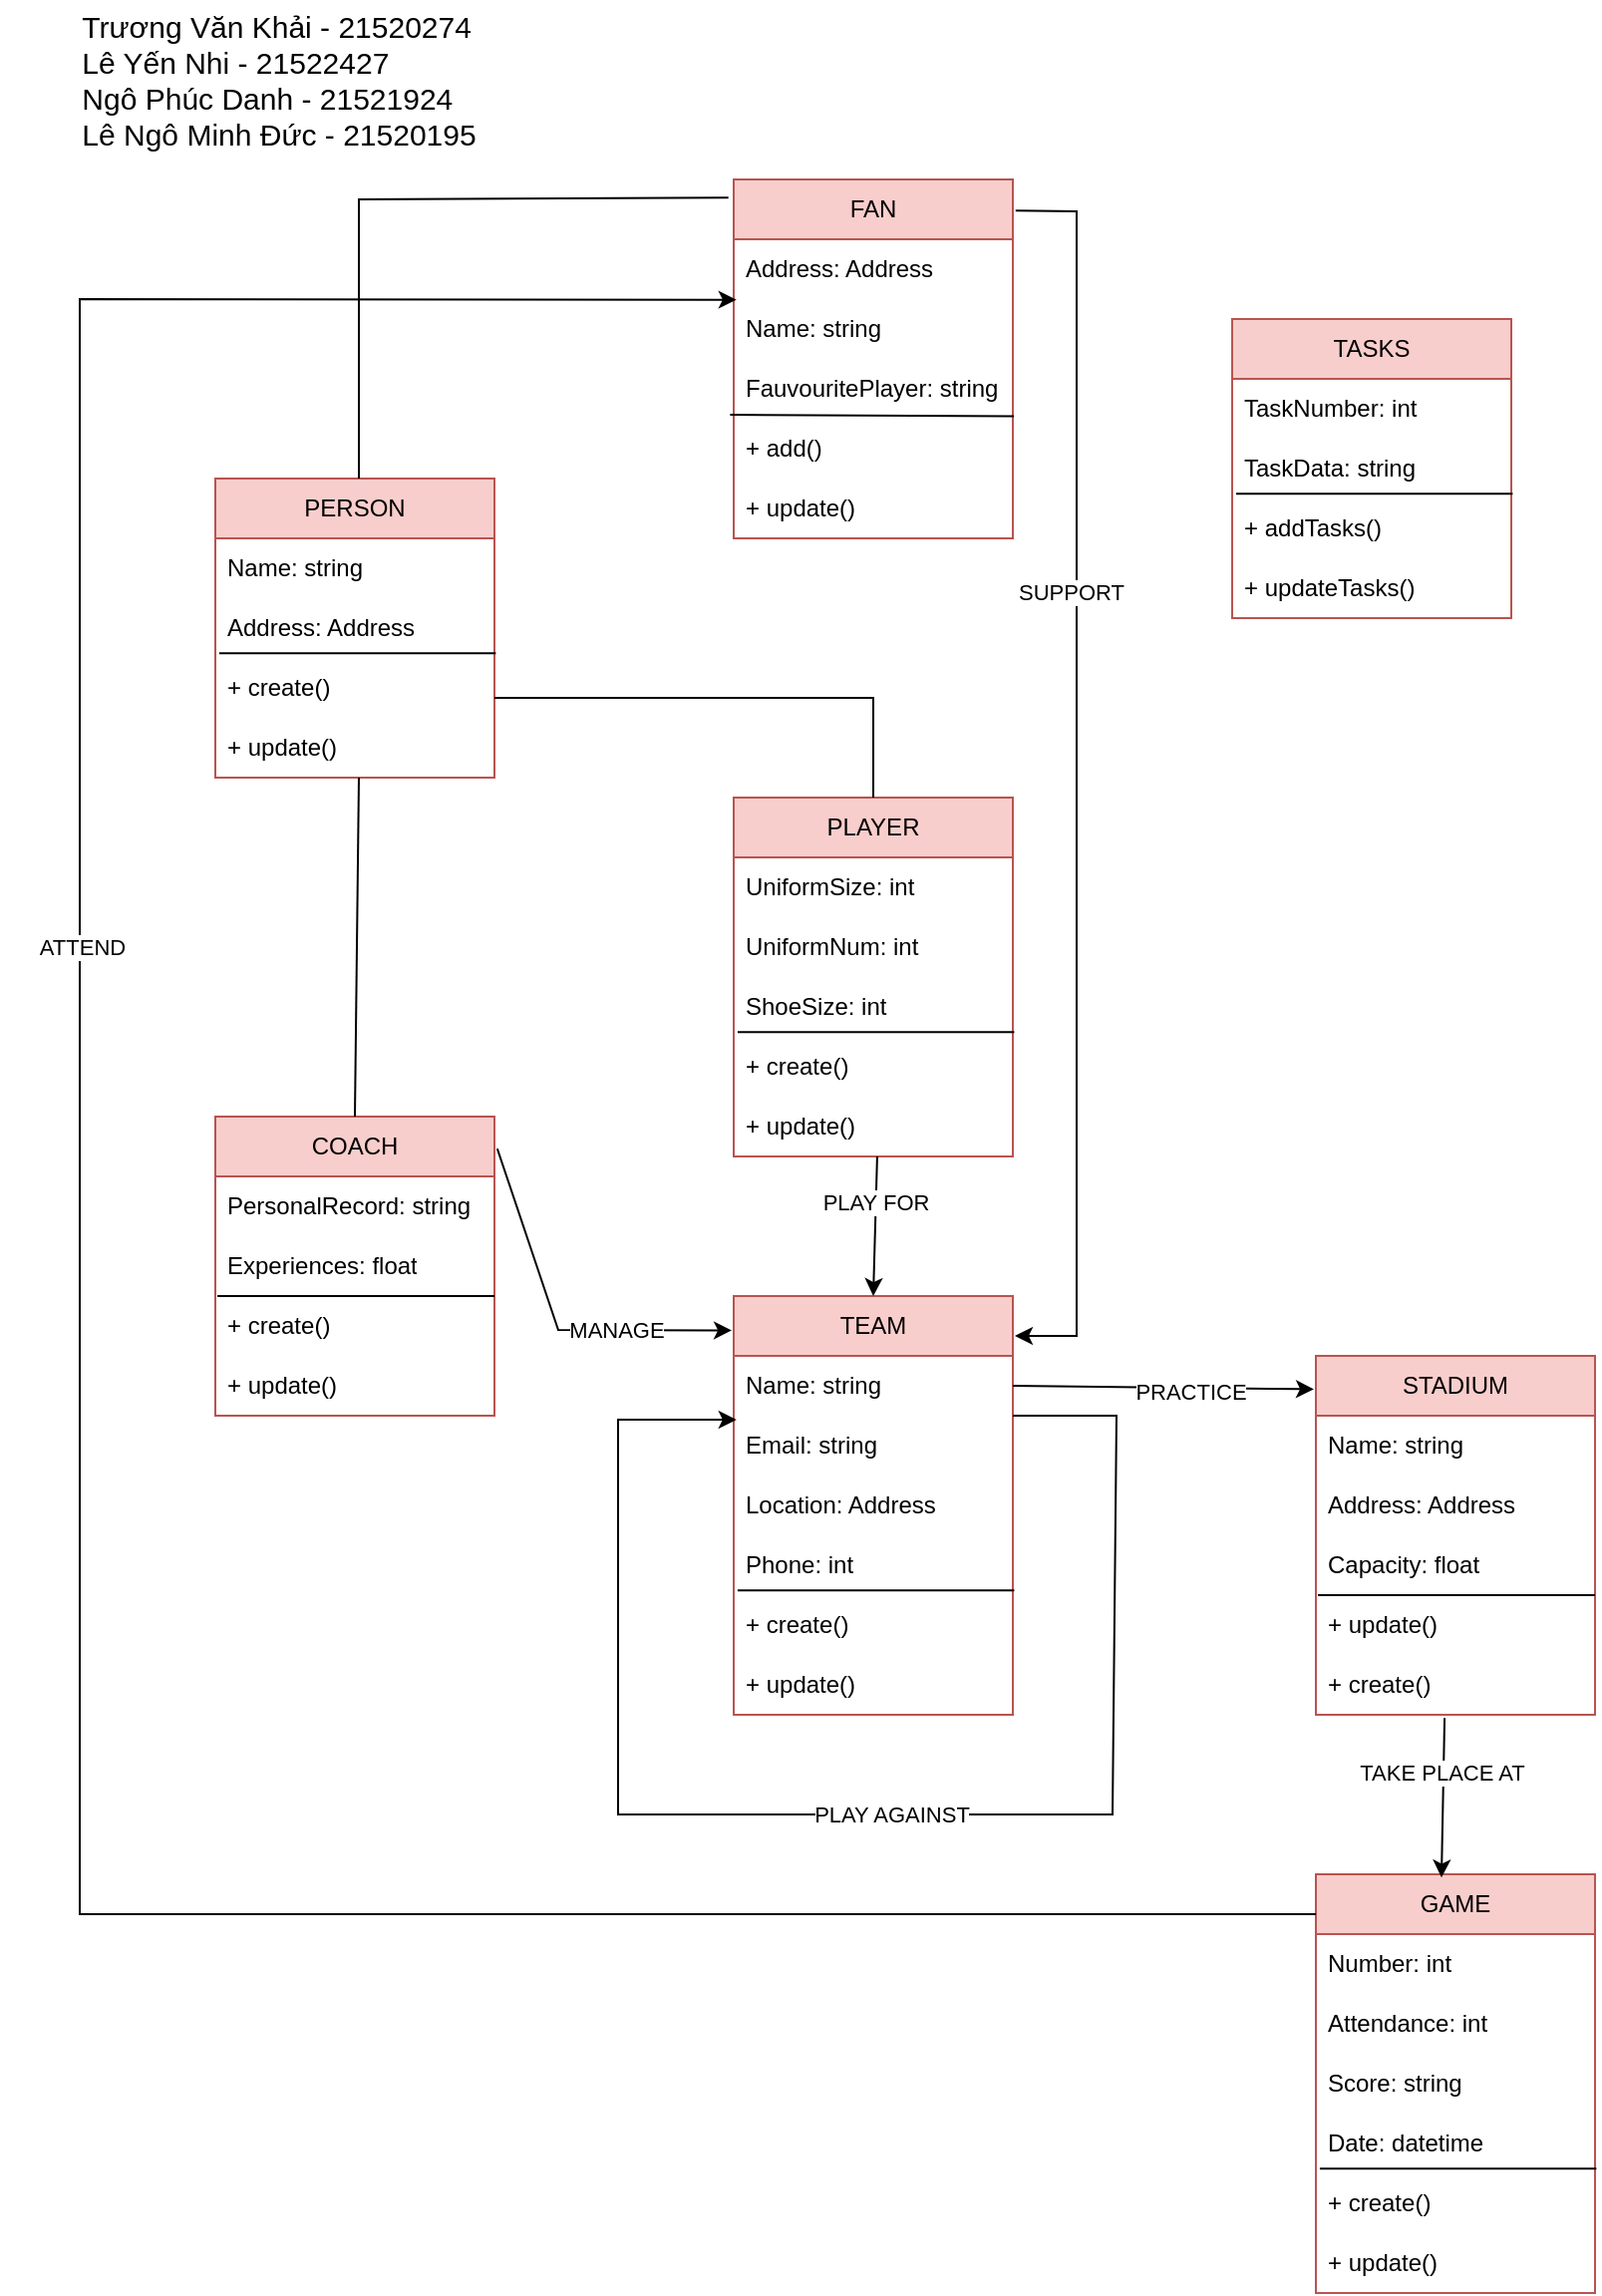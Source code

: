 <mxfile version="21.1.2" type="device">
  <diagram name="Page-1" id="tWQN-asUoCm8YYXKyLHe">
    <mxGraphModel dx="2127" dy="1090" grid="1" gridSize="10" guides="1" tooltips="1" connect="1" arrows="1" fold="1" page="1" pageScale="1" pageWidth="827" pageHeight="1169" math="0" shadow="0">
      <root>
        <mxCell id="0" />
        <mxCell id="1" parent="0" />
        <mxCell id="fKbLTwSa_AMhw6pHvxHb-1" value="PERSON" style="swimlane;fontStyle=0;childLayout=stackLayout;horizontal=1;startSize=30;horizontalStack=0;resizeParent=1;resizeParentMax=0;resizeLast=0;collapsible=1;marginBottom=0;whiteSpace=wrap;html=1;fillColor=#f8cecc;strokeColor=#b85450;" parent="1" vertex="1">
          <mxGeometry x="108" y="240" width="140" height="150" as="geometry" />
        </mxCell>
        <mxCell id="fKbLTwSa_AMhw6pHvxHb-5" value="Name: string" style="text;strokeColor=none;fillColor=none;align=left;verticalAlign=middle;spacingLeft=4;spacingRight=4;overflow=hidden;points=[[0,0.5],[1,0.5]];portConstraint=eastwest;rotatable=0;whiteSpace=wrap;html=1;" parent="fKbLTwSa_AMhw6pHvxHb-1" vertex="1">
          <mxGeometry y="30" width="140" height="30" as="geometry" />
        </mxCell>
        <mxCell id="fKbLTwSa_AMhw6pHvxHb-7" value="Address: Address" style="text;strokeColor=none;fillColor=none;align=left;verticalAlign=middle;spacingLeft=4;spacingRight=4;overflow=hidden;points=[[0,0.5],[1,0.5]];portConstraint=eastwest;rotatable=0;whiteSpace=wrap;html=1;" parent="fKbLTwSa_AMhw6pHvxHb-1" vertex="1">
          <mxGeometry y="60" width="140" height="30" as="geometry" />
        </mxCell>
        <mxCell id="fKbLTwSa_AMhw6pHvxHb-6" value="+ create()" style="text;strokeColor=none;fillColor=none;align=left;verticalAlign=middle;spacingLeft=4;spacingRight=4;overflow=hidden;points=[[0,0.5],[1,0.5]];portConstraint=eastwest;rotatable=0;whiteSpace=wrap;html=1;" parent="fKbLTwSa_AMhw6pHvxHb-1" vertex="1">
          <mxGeometry y="90" width="140" height="30" as="geometry" />
        </mxCell>
        <mxCell id="fKbLTwSa_AMhw6pHvxHb-4" value="+ update()" style="text;strokeColor=none;fillColor=none;align=left;verticalAlign=middle;spacingLeft=4;spacingRight=4;overflow=hidden;points=[[0,0.5],[1,0.5]];portConstraint=eastwest;rotatable=0;whiteSpace=wrap;html=1;" parent="fKbLTwSa_AMhw6pHvxHb-1" vertex="1">
          <mxGeometry y="120" width="140" height="30" as="geometry" />
        </mxCell>
        <mxCell id="fKbLTwSa_AMhw6pHvxHb-16" value="" style="endArrow=none;html=1;rounded=0;exitX=0.014;exitY=-0.078;exitDx=0;exitDy=0;exitPerimeter=0;entryX=1.005;entryY=-0.078;entryDx=0;entryDy=0;entryPerimeter=0;" parent="fKbLTwSa_AMhw6pHvxHb-1" source="fKbLTwSa_AMhw6pHvxHb-6" target="fKbLTwSa_AMhw6pHvxHb-6" edge="1">
          <mxGeometry width="50" height="50" relative="1" as="geometry">
            <mxPoint x="170" y="260" as="sourcePoint" />
            <mxPoint x="220" y="210" as="targetPoint" />
          </mxGeometry>
        </mxCell>
        <mxCell id="fKbLTwSa_AMhw6pHvxHb-8" value="COACH" style="swimlane;fontStyle=0;childLayout=stackLayout;horizontal=1;startSize=30;horizontalStack=0;resizeParent=1;resizeParentMax=0;resizeLast=0;collapsible=1;marginBottom=0;whiteSpace=wrap;html=1;fillColor=#f8cecc;strokeColor=#b85450;" parent="1" vertex="1">
          <mxGeometry x="108" y="560" width="140" height="150" as="geometry" />
        </mxCell>
        <mxCell id="fKbLTwSa_AMhw6pHvxHb-10" value="PersonalRecord: string" style="text;strokeColor=none;fillColor=none;align=left;verticalAlign=middle;spacingLeft=4;spacingRight=4;overflow=hidden;points=[[0,0.5],[1,0.5]];portConstraint=eastwest;rotatable=0;whiteSpace=wrap;html=1;" parent="fKbLTwSa_AMhw6pHvxHb-8" vertex="1">
          <mxGeometry y="30" width="140" height="30" as="geometry" />
        </mxCell>
        <mxCell id="fKbLTwSa_AMhw6pHvxHb-13" value="Experiences: float" style="text;strokeColor=none;fillColor=none;align=left;verticalAlign=middle;spacingLeft=4;spacingRight=4;overflow=hidden;points=[[0,0.5],[1,0.5]];portConstraint=eastwest;rotatable=0;whiteSpace=wrap;html=1;" parent="fKbLTwSa_AMhw6pHvxHb-8" vertex="1">
          <mxGeometry y="60" width="140" height="30" as="geometry" />
        </mxCell>
        <mxCell id="Ky7gmDlUNVWXy1pPphro-2" value="" style="endArrow=none;html=1;rounded=0;exitX=0.014;exitY=-0.078;exitDx=0;exitDy=0;exitPerimeter=0;entryX=1.005;entryY=-0.078;entryDx=0;entryDy=0;entryPerimeter=0;" parent="fKbLTwSa_AMhw6pHvxHb-8" edge="1">
          <mxGeometry width="50" height="50" relative="1" as="geometry">
            <mxPoint x="1" y="90" as="sourcePoint" />
            <mxPoint x="140" y="90" as="targetPoint" />
          </mxGeometry>
        </mxCell>
        <mxCell id="fKbLTwSa_AMhw6pHvxHb-15" value="+ create()" style="text;strokeColor=none;fillColor=none;align=left;verticalAlign=middle;spacingLeft=4;spacingRight=4;overflow=hidden;points=[[0,0.5],[1,0.5]];portConstraint=eastwest;rotatable=0;whiteSpace=wrap;html=1;" parent="fKbLTwSa_AMhw6pHvxHb-8" vertex="1">
          <mxGeometry y="90" width="140" height="30" as="geometry" />
        </mxCell>
        <mxCell id="fKbLTwSa_AMhw6pHvxHb-14" value="+ update()" style="text;strokeColor=none;fillColor=none;align=left;verticalAlign=middle;spacingLeft=4;spacingRight=4;overflow=hidden;points=[[0,0.5],[1,0.5]];portConstraint=eastwest;rotatable=0;whiteSpace=wrap;html=1;" parent="fKbLTwSa_AMhw6pHvxHb-8" vertex="1">
          <mxGeometry y="120" width="140" height="30" as="geometry" />
        </mxCell>
        <mxCell id="fKbLTwSa_AMhw6pHvxHb-17" value="FAN" style="swimlane;fontStyle=0;childLayout=stackLayout;horizontal=1;startSize=30;horizontalStack=0;resizeParent=1;resizeParentMax=0;resizeLast=0;collapsible=1;marginBottom=0;whiteSpace=wrap;html=1;fillColor=#f8cecc;strokeColor=#b85450;" parent="1" vertex="1">
          <mxGeometry x="368" y="90" width="140" height="180" as="geometry" />
        </mxCell>
        <mxCell id="fKbLTwSa_AMhw6pHvxHb-20" value="Address: Address" style="text;strokeColor=none;fillColor=none;align=left;verticalAlign=middle;spacingLeft=4;spacingRight=4;overflow=hidden;points=[[0,0.5],[1,0.5]];portConstraint=eastwest;rotatable=0;whiteSpace=wrap;html=1;" parent="fKbLTwSa_AMhw6pHvxHb-17" vertex="1">
          <mxGeometry y="30" width="140" height="30" as="geometry" />
        </mxCell>
        <mxCell id="fKbLTwSa_AMhw6pHvxHb-21" value="Name: string" style="text;strokeColor=none;fillColor=none;align=left;verticalAlign=middle;spacingLeft=4;spacingRight=4;overflow=hidden;points=[[0,0.5],[1,0.5]];portConstraint=eastwest;rotatable=0;whiteSpace=wrap;html=1;" parent="fKbLTwSa_AMhw6pHvxHb-17" vertex="1">
          <mxGeometry y="60" width="140" height="30" as="geometry" />
        </mxCell>
        <mxCell id="hNPoDgTNuxjrgSZhUWBY-5" value="FauvouritePlayer: string" style="text;strokeColor=none;fillColor=none;align=left;verticalAlign=middle;spacingLeft=4;spacingRight=4;overflow=hidden;points=[[0,0.5],[1,0.5]];portConstraint=eastwest;rotatable=0;whiteSpace=wrap;html=1;" parent="fKbLTwSa_AMhw6pHvxHb-17" vertex="1">
          <mxGeometry y="90" width="140" height="30" as="geometry" />
        </mxCell>
        <mxCell id="fKbLTwSa_AMhw6pHvxHb-22" value="+ add()" style="text;strokeColor=none;fillColor=none;align=left;verticalAlign=middle;spacingLeft=4;spacingRight=4;overflow=hidden;points=[[0,0.5],[1,0.5]];portConstraint=eastwest;rotatable=0;whiteSpace=wrap;html=1;" parent="fKbLTwSa_AMhw6pHvxHb-17" vertex="1">
          <mxGeometry y="120" width="140" height="30" as="geometry" />
        </mxCell>
        <mxCell id="fKbLTwSa_AMhw6pHvxHb-23" value="+ update()" style="text;strokeColor=none;fillColor=none;align=left;verticalAlign=middle;spacingLeft=4;spacingRight=4;overflow=hidden;points=[[0,0.5],[1,0.5]];portConstraint=eastwest;rotatable=0;whiteSpace=wrap;html=1;" parent="fKbLTwSa_AMhw6pHvxHb-17" vertex="1">
          <mxGeometry y="150" width="140" height="30" as="geometry" />
        </mxCell>
        <mxCell id="hNPoDgTNuxjrgSZhUWBY-6" value="" style="endArrow=none;html=1;rounded=0;entryX=1.004;entryY=-0.04;entryDx=0;entryDy=0;entryPerimeter=0;exitX=-0.013;exitY=-0.067;exitDx=0;exitDy=0;exitPerimeter=0;" parent="fKbLTwSa_AMhw6pHvxHb-17" source="fKbLTwSa_AMhw6pHvxHb-22" target="fKbLTwSa_AMhw6pHvxHb-22" edge="1">
          <mxGeometry width="50" height="50" relative="1" as="geometry">
            <mxPoint x="32" y="320" as="sourcePoint" />
            <mxPoint x="82" y="270" as="targetPoint" />
          </mxGeometry>
        </mxCell>
        <mxCell id="fKbLTwSa_AMhw6pHvxHb-25" value="PLAYER" style="swimlane;fontStyle=0;childLayout=stackLayout;horizontal=1;startSize=30;horizontalStack=0;resizeParent=1;resizeParentMax=0;resizeLast=0;collapsible=1;marginBottom=0;whiteSpace=wrap;html=1;fillColor=#f8cecc;strokeColor=#b85450;" parent="1" vertex="1">
          <mxGeometry x="368" y="400" width="140" height="180" as="geometry" />
        </mxCell>
        <mxCell id="fKbLTwSa_AMhw6pHvxHb-26" value="UniformSize: int" style="text;strokeColor=none;fillColor=none;align=left;verticalAlign=middle;spacingLeft=4;spacingRight=4;overflow=hidden;points=[[0,0.5],[1,0.5]];portConstraint=eastwest;rotatable=0;whiteSpace=wrap;html=1;" parent="fKbLTwSa_AMhw6pHvxHb-25" vertex="1">
          <mxGeometry y="30" width="140" height="30" as="geometry" />
        </mxCell>
        <mxCell id="fKbLTwSa_AMhw6pHvxHb-27" value="UniformNum: int&amp;nbsp;" style="text;strokeColor=none;fillColor=none;align=left;verticalAlign=middle;spacingLeft=4;spacingRight=4;overflow=hidden;points=[[0,0.5],[1,0.5]];portConstraint=eastwest;rotatable=0;whiteSpace=wrap;html=1;" parent="fKbLTwSa_AMhw6pHvxHb-25" vertex="1">
          <mxGeometry y="60" width="140" height="30" as="geometry" />
        </mxCell>
        <mxCell id="fKbLTwSa_AMhw6pHvxHb-28" value="ShoeSize: int" style="text;strokeColor=none;fillColor=none;align=left;verticalAlign=middle;spacingLeft=4;spacingRight=4;overflow=hidden;points=[[0,0.5],[1,0.5]];portConstraint=eastwest;rotatable=0;whiteSpace=wrap;html=1;" parent="fKbLTwSa_AMhw6pHvxHb-25" vertex="1">
          <mxGeometry y="90" width="140" height="30" as="geometry" />
        </mxCell>
        <mxCell id="fKbLTwSa_AMhw6pHvxHb-30" value="+ create()" style="text;strokeColor=none;fillColor=none;align=left;verticalAlign=middle;spacingLeft=4;spacingRight=4;overflow=hidden;points=[[0,0.5],[1,0.5]];portConstraint=eastwest;rotatable=0;whiteSpace=wrap;html=1;" parent="fKbLTwSa_AMhw6pHvxHb-25" vertex="1">
          <mxGeometry y="120" width="140" height="30" as="geometry" />
        </mxCell>
        <mxCell id="fKbLTwSa_AMhw6pHvxHb-31" value="+ update()" style="text;strokeColor=none;fillColor=none;align=left;verticalAlign=middle;spacingLeft=4;spacingRight=4;overflow=hidden;points=[[0,0.5],[1,0.5]];portConstraint=eastwest;rotatable=0;whiteSpace=wrap;html=1;" parent="fKbLTwSa_AMhw6pHvxHb-25" vertex="1">
          <mxGeometry y="150" width="140" height="30" as="geometry" />
        </mxCell>
        <mxCell id="fKbLTwSa_AMhw6pHvxHb-32" value="" style="endArrow=none;html=1;rounded=0;exitX=0.014;exitY=-0.078;exitDx=0;exitDy=0;exitPerimeter=0;entryX=1.005;entryY=-0.078;entryDx=0;entryDy=0;entryPerimeter=0;" parent="fKbLTwSa_AMhw6pHvxHb-25" source="fKbLTwSa_AMhw6pHvxHb-30" target="fKbLTwSa_AMhw6pHvxHb-30" edge="1">
          <mxGeometry width="50" height="50" relative="1" as="geometry">
            <mxPoint x="170" y="260" as="sourcePoint" />
            <mxPoint x="220" y="210" as="targetPoint" />
          </mxGeometry>
        </mxCell>
        <mxCell id="fKbLTwSa_AMhw6pHvxHb-33" value="TEAM" style="swimlane;fontStyle=0;childLayout=stackLayout;horizontal=1;startSize=30;horizontalStack=0;resizeParent=1;resizeParentMax=0;resizeLast=0;collapsible=1;marginBottom=0;whiteSpace=wrap;html=1;fillColor=#f8cecc;strokeColor=#b85450;" parent="1" vertex="1">
          <mxGeometry x="368" y="650" width="140" height="210" as="geometry" />
        </mxCell>
        <mxCell id="fKbLTwSa_AMhw6pHvxHb-36" value="Name: string" style="text;strokeColor=none;fillColor=none;align=left;verticalAlign=middle;spacingLeft=4;spacingRight=4;overflow=hidden;points=[[0,0.5],[1,0.5]];portConstraint=eastwest;rotatable=0;whiteSpace=wrap;html=1;" parent="fKbLTwSa_AMhw6pHvxHb-33" vertex="1">
          <mxGeometry y="30" width="140" height="30" as="geometry" />
        </mxCell>
        <mxCell id="fKbLTwSa_AMhw6pHvxHb-37" value="Email: string" style="text;strokeColor=none;fillColor=none;align=left;verticalAlign=middle;spacingLeft=4;spacingRight=4;overflow=hidden;points=[[0,0.5],[1,0.5]];portConstraint=eastwest;rotatable=0;whiteSpace=wrap;html=1;" parent="fKbLTwSa_AMhw6pHvxHb-33" vertex="1">
          <mxGeometry y="60" width="140" height="30" as="geometry" />
        </mxCell>
        <mxCell id="hNPoDgTNuxjrgSZhUWBY-8" value="Location: Address" style="text;strokeColor=none;fillColor=none;align=left;verticalAlign=middle;spacingLeft=4;spacingRight=4;overflow=hidden;points=[[0,0.5],[1,0.5]];portConstraint=eastwest;rotatable=0;whiteSpace=wrap;html=1;" parent="fKbLTwSa_AMhw6pHvxHb-33" vertex="1">
          <mxGeometry y="90" width="140" height="30" as="geometry" />
        </mxCell>
        <mxCell id="hNPoDgTNuxjrgSZhUWBY-7" value="Phone: int" style="text;strokeColor=none;fillColor=none;align=left;verticalAlign=middle;spacingLeft=4;spacingRight=4;overflow=hidden;points=[[0,0.5],[1,0.5]];portConstraint=eastwest;rotatable=0;whiteSpace=wrap;html=1;" parent="fKbLTwSa_AMhw6pHvxHb-33" vertex="1">
          <mxGeometry y="120" width="140" height="30" as="geometry" />
        </mxCell>
        <mxCell id="fKbLTwSa_AMhw6pHvxHb-38" value="+ create()" style="text;strokeColor=none;fillColor=none;align=left;verticalAlign=middle;spacingLeft=4;spacingRight=4;overflow=hidden;points=[[0,0.5],[1,0.5]];portConstraint=eastwest;rotatable=0;whiteSpace=wrap;html=1;" parent="fKbLTwSa_AMhw6pHvxHb-33" vertex="1">
          <mxGeometry y="150" width="140" height="30" as="geometry" />
        </mxCell>
        <mxCell id="fKbLTwSa_AMhw6pHvxHb-39" value="+ update()" style="text;strokeColor=none;fillColor=none;align=left;verticalAlign=middle;spacingLeft=4;spacingRight=4;overflow=hidden;points=[[0,0.5],[1,0.5]];portConstraint=eastwest;rotatable=0;whiteSpace=wrap;html=1;" parent="fKbLTwSa_AMhw6pHvxHb-33" vertex="1">
          <mxGeometry y="180" width="140" height="30" as="geometry" />
        </mxCell>
        <mxCell id="fKbLTwSa_AMhw6pHvxHb-40" value="" style="endArrow=none;html=1;rounded=0;exitX=0.014;exitY=-0.078;exitDx=0;exitDy=0;exitPerimeter=0;entryX=1.005;entryY=-0.078;entryDx=0;entryDy=0;entryPerimeter=0;" parent="fKbLTwSa_AMhw6pHvxHb-33" source="fKbLTwSa_AMhw6pHvxHb-38" target="fKbLTwSa_AMhw6pHvxHb-38" edge="1">
          <mxGeometry width="50" height="50" relative="1" as="geometry">
            <mxPoint x="170" y="260" as="sourcePoint" />
            <mxPoint x="220" y="210" as="targetPoint" />
          </mxGeometry>
        </mxCell>
        <mxCell id="fKbLTwSa_AMhw6pHvxHb-41" value="TASKS" style="swimlane;fontStyle=0;childLayout=stackLayout;horizontal=1;startSize=30;horizontalStack=0;resizeParent=1;resizeParentMax=0;resizeLast=0;collapsible=1;marginBottom=0;whiteSpace=wrap;html=1;fillColor=#f8cecc;strokeColor=#b85450;" parent="1" vertex="1">
          <mxGeometry x="618" y="160" width="140" height="150" as="geometry" />
        </mxCell>
        <mxCell id="fKbLTwSa_AMhw6pHvxHb-42" value="TaskNumber: int" style="text;strokeColor=none;fillColor=none;align=left;verticalAlign=middle;spacingLeft=4;spacingRight=4;overflow=hidden;points=[[0,0.5],[1,0.5]];portConstraint=eastwest;rotatable=0;whiteSpace=wrap;html=1;" parent="fKbLTwSa_AMhw6pHvxHb-41" vertex="1">
          <mxGeometry y="30" width="140" height="30" as="geometry" />
        </mxCell>
        <mxCell id="fKbLTwSa_AMhw6pHvxHb-45" value="TaskData: string" style="text;strokeColor=none;fillColor=none;align=left;verticalAlign=middle;spacingLeft=4;spacingRight=4;overflow=hidden;points=[[0,0.5],[1,0.5]];portConstraint=eastwest;rotatable=0;whiteSpace=wrap;html=1;" parent="fKbLTwSa_AMhw6pHvxHb-41" vertex="1">
          <mxGeometry y="60" width="140" height="30" as="geometry" />
        </mxCell>
        <mxCell id="fKbLTwSa_AMhw6pHvxHb-46" value="+ addTasks()" style="text;strokeColor=none;fillColor=none;align=left;verticalAlign=middle;spacingLeft=4;spacingRight=4;overflow=hidden;points=[[0,0.5],[1,0.5]];portConstraint=eastwest;rotatable=0;whiteSpace=wrap;html=1;" parent="fKbLTwSa_AMhw6pHvxHb-41" vertex="1">
          <mxGeometry y="90" width="140" height="30" as="geometry" />
        </mxCell>
        <mxCell id="fKbLTwSa_AMhw6pHvxHb-47" value="+ updateTasks()" style="text;strokeColor=none;fillColor=none;align=left;verticalAlign=middle;spacingLeft=4;spacingRight=4;overflow=hidden;points=[[0,0.5],[1,0.5]];portConstraint=eastwest;rotatable=0;whiteSpace=wrap;html=1;" parent="fKbLTwSa_AMhw6pHvxHb-41" vertex="1">
          <mxGeometry y="120" width="140" height="30" as="geometry" />
        </mxCell>
        <mxCell id="fKbLTwSa_AMhw6pHvxHb-48" value="" style="endArrow=none;html=1;rounded=0;exitX=0.014;exitY=-0.078;exitDx=0;exitDy=0;exitPerimeter=0;entryX=1.005;entryY=-0.078;entryDx=0;entryDy=0;entryPerimeter=0;" parent="fKbLTwSa_AMhw6pHvxHb-41" source="fKbLTwSa_AMhw6pHvxHb-46" target="fKbLTwSa_AMhw6pHvxHb-46" edge="1">
          <mxGeometry width="50" height="50" relative="1" as="geometry">
            <mxPoint x="170" y="260" as="sourcePoint" />
            <mxPoint x="220" y="210" as="targetPoint" />
          </mxGeometry>
        </mxCell>
        <mxCell id="fKbLTwSa_AMhw6pHvxHb-49" value="STADIUM" style="swimlane;fontStyle=0;childLayout=stackLayout;horizontal=1;startSize=30;horizontalStack=0;resizeParent=1;resizeParentMax=0;resizeLast=0;collapsible=1;marginBottom=0;whiteSpace=wrap;html=1;fillColor=#f8cecc;strokeColor=#b85450;" parent="1" vertex="1">
          <mxGeometry x="660" y="680" width="140" height="180" as="geometry" />
        </mxCell>
        <mxCell id="fKbLTwSa_AMhw6pHvxHb-50" value="Name: string" style="text;strokeColor=none;fillColor=none;align=left;verticalAlign=middle;spacingLeft=4;spacingRight=4;overflow=hidden;points=[[0,0.5],[1,0.5]];portConstraint=eastwest;rotatable=0;whiteSpace=wrap;html=1;" parent="fKbLTwSa_AMhw6pHvxHb-49" vertex="1">
          <mxGeometry y="30" width="140" height="30" as="geometry" />
        </mxCell>
        <mxCell id="hNPoDgTNuxjrgSZhUWBY-11" value="Address: Address" style="text;strokeColor=none;fillColor=none;align=left;verticalAlign=middle;spacingLeft=4;spacingRight=4;overflow=hidden;points=[[0,0.5],[1,0.5]];portConstraint=eastwest;rotatable=0;whiteSpace=wrap;html=1;" parent="fKbLTwSa_AMhw6pHvxHb-49" vertex="1">
          <mxGeometry y="60" width="140" height="30" as="geometry" />
        </mxCell>
        <mxCell id="fKbLTwSa_AMhw6pHvxHb-51" value="Capacity: float" style="text;strokeColor=none;fillColor=none;align=left;verticalAlign=middle;spacingLeft=4;spacingRight=4;overflow=hidden;points=[[0,0.5],[1,0.5]];portConstraint=eastwest;rotatable=0;whiteSpace=wrap;html=1;" parent="fKbLTwSa_AMhw6pHvxHb-49" vertex="1">
          <mxGeometry y="90" width="140" height="30" as="geometry" />
        </mxCell>
        <mxCell id="hNPoDgTNuxjrgSZhUWBY-14" value="" style="endArrow=none;html=1;rounded=0;exitX=0.014;exitY=-0.078;exitDx=0;exitDy=0;exitPerimeter=0;entryX=1.005;entryY=-0.078;entryDx=0;entryDy=0;entryPerimeter=0;" parent="fKbLTwSa_AMhw6pHvxHb-49" edge="1">
          <mxGeometry width="50" height="50" relative="1" as="geometry">
            <mxPoint x="1" y="120" as="sourcePoint" />
            <mxPoint x="140" y="120" as="targetPoint" />
          </mxGeometry>
        </mxCell>
        <mxCell id="hNPoDgTNuxjrgSZhUWBY-13" value="+ update()" style="text;strokeColor=none;fillColor=none;align=left;verticalAlign=middle;spacingLeft=4;spacingRight=4;overflow=hidden;points=[[0,0.5],[1,0.5]];portConstraint=eastwest;rotatable=0;whiteSpace=wrap;html=1;" parent="fKbLTwSa_AMhw6pHvxHb-49" vertex="1">
          <mxGeometry y="120" width="140" height="30" as="geometry" />
        </mxCell>
        <mxCell id="hNPoDgTNuxjrgSZhUWBY-12" value="+ create()" style="text;strokeColor=none;fillColor=none;align=left;verticalAlign=middle;spacingLeft=4;spacingRight=4;overflow=hidden;points=[[0,0.5],[1,0.5]];portConstraint=eastwest;rotatable=0;whiteSpace=wrap;html=1;" parent="fKbLTwSa_AMhw6pHvxHb-49" vertex="1">
          <mxGeometry y="150" width="140" height="30" as="geometry" />
        </mxCell>
        <mxCell id="fKbLTwSa_AMhw6pHvxHb-57" value="GAME" style="swimlane;fontStyle=0;childLayout=stackLayout;horizontal=1;startSize=30;horizontalStack=0;resizeParent=1;resizeParentMax=0;resizeLast=0;collapsible=1;marginBottom=0;whiteSpace=wrap;html=1;fillColor=#f8cecc;strokeColor=#b85450;" parent="1" vertex="1">
          <mxGeometry x="660" y="940" width="140" height="210" as="geometry" />
        </mxCell>
        <mxCell id="fKbLTwSa_AMhw6pHvxHb-58" value="Number: int" style="text;strokeColor=none;fillColor=none;align=left;verticalAlign=middle;spacingLeft=4;spacingRight=4;overflow=hidden;points=[[0,0.5],[1,0.5]];portConstraint=eastwest;rotatable=0;whiteSpace=wrap;html=1;" parent="fKbLTwSa_AMhw6pHvxHb-57" vertex="1">
          <mxGeometry y="30" width="140" height="30" as="geometry" />
        </mxCell>
        <mxCell id="fKbLTwSa_AMhw6pHvxHb-59" value="Attendance: int" style="text;strokeColor=none;fillColor=none;align=left;verticalAlign=middle;spacingLeft=4;spacingRight=4;overflow=hidden;points=[[0,0.5],[1,0.5]];portConstraint=eastwest;rotatable=0;whiteSpace=wrap;html=1;" parent="fKbLTwSa_AMhw6pHvxHb-57" vertex="1">
          <mxGeometry y="60" width="140" height="30" as="geometry" />
        </mxCell>
        <mxCell id="fKbLTwSa_AMhw6pHvxHb-60" value="Score: string" style="text;strokeColor=none;fillColor=none;align=left;verticalAlign=middle;spacingLeft=4;spacingRight=4;overflow=hidden;points=[[0,0.5],[1,0.5]];portConstraint=eastwest;rotatable=0;whiteSpace=wrap;html=1;" parent="fKbLTwSa_AMhw6pHvxHb-57" vertex="1">
          <mxGeometry y="90" width="140" height="30" as="geometry" />
        </mxCell>
        <mxCell id="fKbLTwSa_AMhw6pHvxHb-61" value="Date: datetime" style="text;strokeColor=none;fillColor=none;align=left;verticalAlign=middle;spacingLeft=4;spacingRight=4;overflow=hidden;points=[[0,0.5],[1,0.5]];portConstraint=eastwest;rotatable=0;whiteSpace=wrap;html=1;" parent="fKbLTwSa_AMhw6pHvxHb-57" vertex="1">
          <mxGeometry y="120" width="140" height="30" as="geometry" />
        </mxCell>
        <mxCell id="fKbLTwSa_AMhw6pHvxHb-62" value="+ create()" style="text;strokeColor=none;fillColor=none;align=left;verticalAlign=middle;spacingLeft=4;spacingRight=4;overflow=hidden;points=[[0,0.5],[1,0.5]];portConstraint=eastwest;rotatable=0;whiteSpace=wrap;html=1;" parent="fKbLTwSa_AMhw6pHvxHb-57" vertex="1">
          <mxGeometry y="150" width="140" height="30" as="geometry" />
        </mxCell>
        <mxCell id="fKbLTwSa_AMhw6pHvxHb-63" value="+ update()" style="text;strokeColor=none;fillColor=none;align=left;verticalAlign=middle;spacingLeft=4;spacingRight=4;overflow=hidden;points=[[0,0.5],[1,0.5]];portConstraint=eastwest;rotatable=0;whiteSpace=wrap;html=1;" parent="fKbLTwSa_AMhw6pHvxHb-57" vertex="1">
          <mxGeometry y="180" width="140" height="30" as="geometry" />
        </mxCell>
        <mxCell id="fKbLTwSa_AMhw6pHvxHb-64" value="" style="endArrow=none;html=1;rounded=0;exitX=0.014;exitY=-0.078;exitDx=0;exitDy=0;exitPerimeter=0;entryX=1.005;entryY=-0.078;entryDx=0;entryDy=0;entryPerimeter=0;" parent="fKbLTwSa_AMhw6pHvxHb-57" source="fKbLTwSa_AMhw6pHvxHb-62" target="fKbLTwSa_AMhw6pHvxHb-62" edge="1">
          <mxGeometry width="50" height="50" relative="1" as="geometry">
            <mxPoint x="170" y="260" as="sourcePoint" />
            <mxPoint x="220" y="210" as="targetPoint" />
          </mxGeometry>
        </mxCell>
        <mxCell id="Ky7gmDlUNVWXy1pPphro-25" value="&lt;div style=&quot;text-align: left; font-size: 15px;&quot;&gt;&lt;span style=&quot;background-color: initial;&quot;&gt;&lt;font style=&quot;font-size: 15px;&quot;&gt;Trương Văn Khải - 21520274&lt;/font&gt;&lt;/span&gt;&lt;/div&gt;&lt;div style=&quot;text-align: left; font-size: 15px;&quot;&gt;&lt;span style=&quot;background-color: initial;&quot;&gt;&lt;font style=&quot;font-size: 15px;&quot;&gt;Lê Yến Nhi - 21522427&lt;/font&gt;&lt;/span&gt;&lt;/div&gt;&lt;div style=&quot;text-align: left; font-size: 15px;&quot;&gt;&lt;span style=&quot;background-color: initial;&quot;&gt;&lt;font style=&quot;font-size: 15px;&quot;&gt;Ngô Phúc Danh - 21521924&lt;/font&gt;&lt;/span&gt;&lt;/div&gt;&lt;div style=&quot;text-align: left; font-size: 15px;&quot;&gt;&lt;span style=&quot;background-color: initial;&quot;&gt;&lt;font style=&quot;font-size: 15px;&quot;&gt;Lê Ngô Minh Đức - 21520195&lt;/font&gt;&lt;/span&gt;&lt;/div&gt;" style="text;html=1;strokeColor=none;fillColor=none;align=center;verticalAlign=middle;whiteSpace=wrap;rounded=0;" parent="1" vertex="1">
          <mxGeometry width="280" height="80" as="geometry" />
        </mxCell>
        <mxCell id="hNPoDgTNuxjrgSZhUWBY-16" value="" style="endArrow=none;html=1;rounded=0;entryX=-0.019;entryY=0.051;entryDx=0;entryDy=0;entryPerimeter=0;" parent="1" target="fKbLTwSa_AMhw6pHvxHb-17" edge="1">
          <mxGeometry width="50" height="50" relative="1" as="geometry">
            <mxPoint x="180" y="240" as="sourcePoint" />
            <mxPoint x="230" y="190" as="targetPoint" />
            <Array as="points">
              <mxPoint x="180" y="100" />
            </Array>
          </mxGeometry>
        </mxCell>
        <mxCell id="hNPoDgTNuxjrgSZhUWBY-17" value="" style="endArrow=none;html=1;rounded=0;exitX=0.5;exitY=0;exitDx=0;exitDy=0;" parent="1" source="fKbLTwSa_AMhw6pHvxHb-8" edge="1">
          <mxGeometry width="50" height="50" relative="1" as="geometry">
            <mxPoint x="130" y="440" as="sourcePoint" />
            <mxPoint x="180" y="390" as="targetPoint" />
          </mxGeometry>
        </mxCell>
        <mxCell id="hNPoDgTNuxjrgSZhUWBY-18" value="" style="endArrow=none;html=1;rounded=0;entryX=0.5;entryY=0;entryDx=0;entryDy=0;" parent="1" target="fKbLTwSa_AMhw6pHvxHb-25" edge="1">
          <mxGeometry width="50" height="50" relative="1" as="geometry">
            <mxPoint x="248" y="350" as="sourcePoint" />
            <mxPoint x="490" y="350" as="targetPoint" />
            <Array as="points">
              <mxPoint x="438" y="350" />
            </Array>
          </mxGeometry>
        </mxCell>
        <mxCell id="hNPoDgTNuxjrgSZhUWBY-19" value="" style="endArrow=classic;html=1;rounded=0;exitX=1.01;exitY=0.087;exitDx=0;exitDy=0;exitPerimeter=0;" parent="1" source="fKbLTwSa_AMhw6pHvxHb-17" edge="1">
          <mxGeometry width="50" height="50" relative="1" as="geometry">
            <mxPoint x="540" y="220" as="sourcePoint" />
            <mxPoint x="509" y="670" as="targetPoint" />
            <Array as="points">
              <mxPoint x="540" y="106" />
              <mxPoint x="540" y="670" />
            </Array>
          </mxGeometry>
        </mxCell>
        <mxCell id="hNPoDgTNuxjrgSZhUWBY-20" value="SUPPORT" style="edgeLabel;html=1;align=center;verticalAlign=middle;resizable=0;points=[];" parent="hNPoDgTNuxjrgSZhUWBY-19" vertex="1" connectable="0">
          <mxGeometry x="-0.292" y="-3" relative="1" as="geometry">
            <mxPoint as="offset" />
          </mxGeometry>
        </mxCell>
        <mxCell id="hNPoDgTNuxjrgSZhUWBY-21" value="" style="endArrow=classic;html=1;rounded=0;exitX=1.01;exitY=0.107;exitDx=0;exitDy=0;exitPerimeter=0;entryX=-0.007;entryY=0.082;entryDx=0;entryDy=0;entryPerimeter=0;" parent="1" source="fKbLTwSa_AMhw6pHvxHb-8" target="fKbLTwSa_AMhw6pHvxHb-33" edge="1">
          <mxGeometry width="50" height="50" relative="1" as="geometry">
            <mxPoint x="340" y="640" as="sourcePoint" />
            <mxPoint x="390" y="590" as="targetPoint" />
            <Array as="points">
              <mxPoint x="280" y="667" />
            </Array>
          </mxGeometry>
        </mxCell>
        <mxCell id="hNPoDgTNuxjrgSZhUWBY-23" value="MANAGE" style="edgeLabel;html=1;align=center;verticalAlign=middle;resizable=0;points=[];" parent="hNPoDgTNuxjrgSZhUWBY-21" vertex="1" connectable="0">
          <mxGeometry x="0.359" relative="1" as="geometry">
            <mxPoint as="offset" />
          </mxGeometry>
        </mxCell>
        <mxCell id="hNPoDgTNuxjrgSZhUWBY-24" value="" style="endArrow=classic;html=1;rounded=0;exitX=0.514;exitY=1;exitDx=0;exitDy=0;exitPerimeter=0;entryX=0.5;entryY=0;entryDx=0;entryDy=0;" parent="1" source="fKbLTwSa_AMhw6pHvxHb-31" target="fKbLTwSa_AMhw6pHvxHb-33" edge="1">
          <mxGeometry width="50" height="50" relative="1" as="geometry">
            <mxPoint x="340" y="670" as="sourcePoint" />
            <mxPoint x="390" y="620" as="targetPoint" />
          </mxGeometry>
        </mxCell>
        <mxCell id="hNPoDgTNuxjrgSZhUWBY-25" value="PLAY FOR" style="edgeLabel;html=1;align=center;verticalAlign=middle;resizable=0;points=[];" parent="hNPoDgTNuxjrgSZhUWBY-24" vertex="1" connectable="0">
          <mxGeometry x="-0.348" y="-1" relative="1" as="geometry">
            <mxPoint as="offset" />
          </mxGeometry>
        </mxCell>
        <mxCell id="hNPoDgTNuxjrgSZhUWBY-26" value="" style="endArrow=classic;html=1;rounded=0;entryX=0.01;entryY=1.067;entryDx=0;entryDy=0;entryPerimeter=0;" parent="1" target="fKbLTwSa_AMhw6pHvxHb-36" edge="1">
          <mxGeometry width="50" height="50" relative="1" as="geometry">
            <mxPoint x="508" y="710" as="sourcePoint" />
            <mxPoint x="310" y="700" as="targetPoint" />
            <Array as="points">
              <mxPoint x="560" y="710" />
              <mxPoint x="558" y="910" />
              <mxPoint x="310" y="910" />
              <mxPoint x="310" y="712" />
            </Array>
          </mxGeometry>
        </mxCell>
        <mxCell id="hNPoDgTNuxjrgSZhUWBY-27" value="PLAY AGAINST" style="edgeLabel;html=1;align=center;verticalAlign=middle;resizable=0;points=[];" parent="hNPoDgTNuxjrgSZhUWBY-26" vertex="1" connectable="0">
          <mxGeometry x="-0.041" relative="1" as="geometry">
            <mxPoint as="offset" />
          </mxGeometry>
        </mxCell>
        <mxCell id="hNPoDgTNuxjrgSZhUWBY-28" value="" style="endArrow=classic;html=1;rounded=0;exitX=1;exitY=0.5;exitDx=0;exitDy=0;entryX=-0.007;entryY=0.093;entryDx=0;entryDy=0;entryPerimeter=0;" parent="1" source="fKbLTwSa_AMhw6pHvxHb-36" target="fKbLTwSa_AMhw6pHvxHb-49" edge="1">
          <mxGeometry width="50" height="50" relative="1" as="geometry">
            <mxPoint x="610" y="670" as="sourcePoint" />
            <mxPoint x="660" y="620" as="targetPoint" />
          </mxGeometry>
        </mxCell>
        <mxCell id="hNPoDgTNuxjrgSZhUWBY-29" value="PRACTICE" style="edgeLabel;html=1;align=center;verticalAlign=middle;resizable=0;points=[];" parent="hNPoDgTNuxjrgSZhUWBY-28" vertex="1" connectable="0">
          <mxGeometry x="0.171" y="-2" relative="1" as="geometry">
            <mxPoint as="offset" />
          </mxGeometry>
        </mxCell>
        <mxCell id="hNPoDgTNuxjrgSZhUWBY-30" value="" style="endArrow=classic;html=1;rounded=0;exitX=0.461;exitY=1.053;exitDx=0;exitDy=0;exitPerimeter=0;entryX=0.45;entryY=0.008;entryDx=0;entryDy=0;entryPerimeter=0;" parent="1" source="hNPoDgTNuxjrgSZhUWBY-12" target="fKbLTwSa_AMhw6pHvxHb-57" edge="1">
          <mxGeometry width="50" height="50" relative="1" as="geometry">
            <mxPoint x="610" y="920" as="sourcePoint" />
            <mxPoint x="660" y="870" as="targetPoint" />
          </mxGeometry>
        </mxCell>
        <mxCell id="hNPoDgTNuxjrgSZhUWBY-31" value="TAKE PLACE AT" style="edgeLabel;html=1;align=center;verticalAlign=middle;resizable=0;points=[];" parent="hNPoDgTNuxjrgSZhUWBY-30" vertex="1" connectable="0">
          <mxGeometry x="-0.315" y="-1" relative="1" as="geometry">
            <mxPoint as="offset" />
          </mxGeometry>
        </mxCell>
        <mxCell id="hNPoDgTNuxjrgSZhUWBY-32" value="" style="endArrow=classic;html=1;rounded=0;exitX=0;exitY=-0.333;exitDx=0;exitDy=0;exitPerimeter=0;entryX=0.01;entryY=0.011;entryDx=0;entryDy=0;entryPerimeter=0;" parent="1" source="fKbLTwSa_AMhw6pHvxHb-58" target="fKbLTwSa_AMhw6pHvxHb-21" edge="1">
          <mxGeometry width="50" height="50" relative="1" as="geometry">
            <mxPoint x="360" y="810" as="sourcePoint" />
            <mxPoint x="530" y="1060" as="targetPoint" />
            <Array as="points">
              <mxPoint x="40" y="960" />
              <mxPoint x="40" y="150" />
            </Array>
          </mxGeometry>
        </mxCell>
        <mxCell id="hNPoDgTNuxjrgSZhUWBY-33" value="ATTEND" style="edgeLabel;html=1;align=center;verticalAlign=middle;resizable=0;points=[];" parent="hNPoDgTNuxjrgSZhUWBY-32" vertex="1" connectable="0">
          <mxGeometry x="0.257" y="-1" relative="1" as="geometry">
            <mxPoint y="1" as="offset" />
          </mxGeometry>
        </mxCell>
      </root>
    </mxGraphModel>
  </diagram>
</mxfile>
